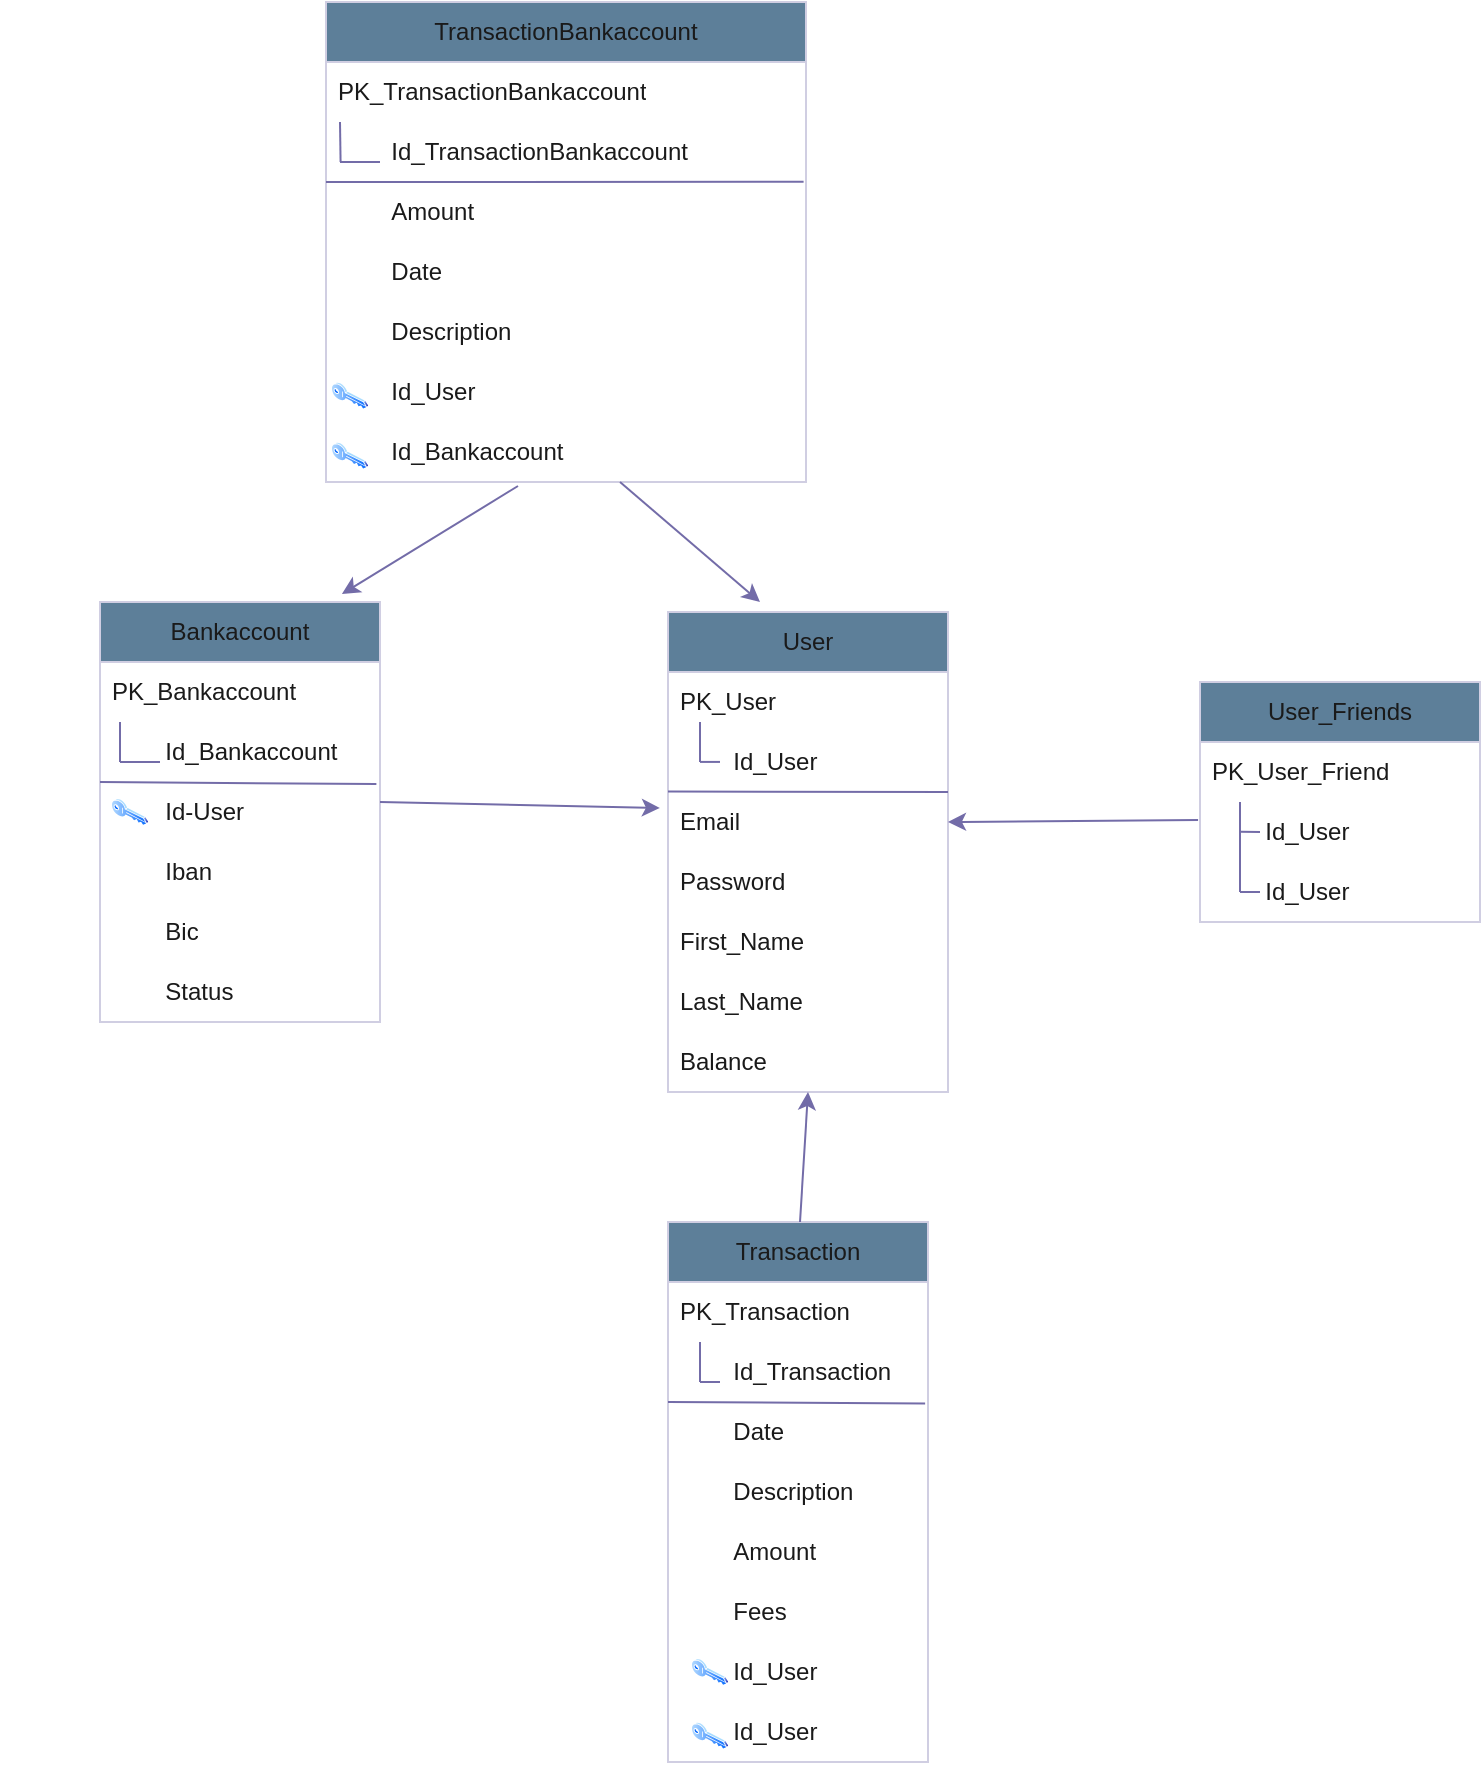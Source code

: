 <mxfile version="21.3.8" type="device">
  <diagram name="Page-1" id="48xcsCaK_z2ED6LqJK0i">
    <mxGraphModel dx="1360" dy="795" grid="1" gridSize="10" guides="1" tooltips="1" connect="1" arrows="1" fold="1" page="1" pageScale="1" pageWidth="827" pageHeight="1169" math="0" shadow="0">
      <root>
        <mxCell id="0" />
        <mxCell id="1" parent="0" />
        <mxCell id="eMPX98CfHh5o3mJ5i2Z2-1" value="TransactionBankaccount" style="swimlane;fontStyle=0;childLayout=stackLayout;horizontal=1;startSize=30;horizontalStack=0;resizeParent=1;resizeParentMax=0;resizeLast=0;collapsible=1;marginBottom=0;whiteSpace=wrap;html=1;labelBackgroundColor=none;fillColor=#5D7F99;strokeColor=#D0CEE2;fontColor=#1A1A1A;" vertex="1" parent="1">
          <mxGeometry x="173" y="10" width="240" height="240" as="geometry" />
        </mxCell>
        <mxCell id="eMPX98CfHh5o3mJ5i2Z2-2" value="PK_TransactionBankaccount" style="text;strokeColor=none;fillColor=none;align=left;verticalAlign=middle;spacingLeft=4;spacingRight=4;overflow=hidden;points=[[0,0.5],[1,0.5]];portConstraint=eastwest;rotatable=0;whiteSpace=wrap;html=1;labelBackgroundColor=none;fontColor=#1A1A1A;" vertex="1" parent="eMPX98CfHh5o3mJ5i2Z2-1">
          <mxGeometry y="30" width="240" height="30" as="geometry" />
        </mxCell>
        <mxCell id="eMPX98CfHh5o3mJ5i2Z2-64" value="" style="endArrow=none;html=1;rounded=0;labelBackgroundColor=none;strokeColor=#736CA8;fontColor=default;" edge="1" parent="eMPX98CfHh5o3mJ5i2Z2-1">
          <mxGeometry width="50" height="50" relative="1" as="geometry">
            <mxPoint x="7.29" y="80" as="sourcePoint" />
            <mxPoint x="7" y="60" as="targetPoint" />
          </mxGeometry>
        </mxCell>
        <mxCell id="eMPX98CfHh5o3mJ5i2Z2-3" value="&lt;span style=&quot;white-space: pre;&quot;&gt;&#x9;&lt;/span&gt;Id_TransactionBankaccount" style="text;strokeColor=none;fillColor=none;align=left;verticalAlign=middle;spacingLeft=4;spacingRight=4;overflow=hidden;points=[[0,0.5],[1,0.5]];portConstraint=eastwest;rotatable=0;whiteSpace=wrap;html=1;labelBackgroundColor=none;fontColor=#1A1A1A;" vertex="1" parent="eMPX98CfHh5o3mJ5i2Z2-1">
          <mxGeometry y="60" width="240" height="30" as="geometry" />
        </mxCell>
        <mxCell id="eMPX98CfHh5o3mJ5i2Z2-65" value="" style="endArrow=none;html=1;rounded=0;labelBackgroundColor=none;strokeColor=#736CA8;fontColor=default;" edge="1" parent="eMPX98CfHh5o3mJ5i2Z2-1">
          <mxGeometry width="50" height="50" relative="1" as="geometry">
            <mxPoint x="7" y="80" as="sourcePoint" />
            <mxPoint x="27" y="80" as="targetPoint" />
          </mxGeometry>
        </mxCell>
        <mxCell id="eMPX98CfHh5o3mJ5i2Z2-66" value="" style="endArrow=none;html=1;rounded=0;entryX=0.995;entryY=0.995;entryDx=0;entryDy=0;entryPerimeter=0;labelBackgroundColor=none;strokeColor=#736CA8;fontColor=default;" edge="1" parent="eMPX98CfHh5o3mJ5i2Z2-1" target="eMPX98CfHh5o3mJ5i2Z2-3">
          <mxGeometry width="50" height="50" relative="1" as="geometry">
            <mxPoint y="90" as="sourcePoint" />
            <mxPoint x="140" y="90" as="targetPoint" />
          </mxGeometry>
        </mxCell>
        <mxCell id="eMPX98CfHh5o3mJ5i2Z2-63" value="&lt;span style=&quot;white-space: pre;&quot;&gt;&#x9;&lt;/span&gt;Amount" style="text;strokeColor=none;fillColor=none;align=left;verticalAlign=middle;spacingLeft=4;spacingRight=4;overflow=hidden;points=[[0,0.5],[1,0.5]];portConstraint=eastwest;rotatable=0;whiteSpace=wrap;html=1;labelBackgroundColor=none;fontColor=#1A1A1A;" vertex="1" parent="eMPX98CfHh5o3mJ5i2Z2-1">
          <mxGeometry y="90" width="240" height="30" as="geometry" />
        </mxCell>
        <mxCell id="eMPX98CfHh5o3mJ5i2Z2-4" value="&lt;span style=&quot;white-space: pre;&quot;&gt;&#x9;&lt;/span&gt;Date" style="text;strokeColor=none;fillColor=none;align=left;verticalAlign=middle;spacingLeft=4;spacingRight=4;overflow=hidden;points=[[0,0.5],[1,0.5]];portConstraint=eastwest;rotatable=0;whiteSpace=wrap;html=1;labelBackgroundColor=none;fontColor=#1A1A1A;" vertex="1" parent="eMPX98CfHh5o3mJ5i2Z2-1">
          <mxGeometry y="120" width="240" height="30" as="geometry" />
        </mxCell>
        <mxCell id="eMPX98CfHh5o3mJ5i2Z2-5" value="&lt;span style=&quot;white-space: pre;&quot;&gt;&#x9;&lt;/span&gt;Description" style="text;strokeColor=none;fillColor=none;align=left;verticalAlign=middle;spacingLeft=4;spacingRight=4;overflow=hidden;points=[[0,0.5],[1,0.5]];portConstraint=eastwest;rotatable=0;whiteSpace=wrap;html=1;labelBackgroundColor=none;fontColor=#1A1A1A;" vertex="1" parent="eMPX98CfHh5o3mJ5i2Z2-1">
          <mxGeometry y="150" width="240" height="30" as="geometry" />
        </mxCell>
        <mxCell id="eMPX98CfHh5o3mJ5i2Z2-6" value="&lt;span style=&quot;white-space: pre;&quot;&gt;&#x9;&lt;/span&gt;Id_User" style="text;strokeColor=none;fillColor=none;align=left;verticalAlign=middle;spacingLeft=4;spacingRight=4;overflow=hidden;points=[[0,0.5],[1,0.5]];portConstraint=eastwest;rotatable=0;whiteSpace=wrap;html=1;labelBackgroundColor=none;fontColor=#1A1A1A;" vertex="1" parent="eMPX98CfHh5o3mJ5i2Z2-1">
          <mxGeometry y="180" width="240" height="30" as="geometry" />
        </mxCell>
        <mxCell id="eMPX98CfHh5o3mJ5i2Z2-7" value="&lt;span style=&quot;white-space: pre;&quot;&gt;&#x9;&lt;/span&gt;Id_Bankaccount" style="text;strokeColor=none;fillColor=none;align=left;verticalAlign=middle;spacingLeft=4;spacingRight=4;overflow=hidden;points=[[0,0.5],[1,0.5]];portConstraint=eastwest;rotatable=0;whiteSpace=wrap;html=1;labelBackgroundColor=none;fontColor=#1A1A1A;" vertex="1" parent="eMPX98CfHh5o3mJ5i2Z2-1">
          <mxGeometry y="210" width="240" height="30" as="geometry" />
        </mxCell>
        <mxCell id="eMPX98CfHh5o3mJ5i2Z2-8" value="Bankaccount" style="swimlane;fontStyle=0;childLayout=stackLayout;horizontal=1;startSize=30;horizontalStack=0;resizeParent=1;resizeParentMax=0;resizeLast=0;collapsible=1;marginBottom=0;whiteSpace=wrap;html=1;labelBackgroundColor=none;fillColor=#5D7F99;strokeColor=#D0CEE2;fontColor=#1A1A1A;" vertex="1" parent="1">
          <mxGeometry x="60" y="310" width="140" height="210" as="geometry" />
        </mxCell>
        <mxCell id="eMPX98CfHh5o3mJ5i2Z2-9" value="PK_Bankaccount" style="text;strokeColor=none;fillColor=none;align=left;verticalAlign=middle;spacingLeft=4;spacingRight=4;overflow=hidden;points=[[0,0.5],[1,0.5]];portConstraint=eastwest;rotatable=0;whiteSpace=wrap;html=1;labelBackgroundColor=none;fontColor=#1A1A1A;" vertex="1" parent="eMPX98CfHh5o3mJ5i2Z2-8">
          <mxGeometry y="30" width="140" height="30" as="geometry" />
        </mxCell>
        <mxCell id="eMPX98CfHh5o3mJ5i2Z2-60" value="" style="endArrow=none;html=1;rounded=0;labelBackgroundColor=none;strokeColor=#736CA8;fontColor=default;" edge="1" parent="eMPX98CfHh5o3mJ5i2Z2-8">
          <mxGeometry width="50" height="50" relative="1" as="geometry">
            <mxPoint x="10" y="80" as="sourcePoint" />
            <mxPoint x="10" y="60" as="targetPoint" />
          </mxGeometry>
        </mxCell>
        <mxCell id="eMPX98CfHh5o3mJ5i2Z2-59" value="&lt;div&gt;&lt;span style=&quot;white-space: pre;&quot;&gt;&#x9;&lt;/span&gt;Id_Bankaccount&lt;br&gt;&lt;/div&gt;" style="text;strokeColor=none;fillColor=none;align=left;verticalAlign=middle;spacingLeft=4;spacingRight=4;overflow=hidden;points=[[0,0.5],[1,0.5]];portConstraint=eastwest;rotatable=0;whiteSpace=wrap;html=1;labelBackgroundColor=none;fontColor=#1A1A1A;" vertex="1" parent="eMPX98CfHh5o3mJ5i2Z2-8">
          <mxGeometry y="60" width="140" height="30" as="geometry" />
        </mxCell>
        <mxCell id="eMPX98CfHh5o3mJ5i2Z2-61" value="" style="endArrow=none;html=1;rounded=0;labelBackgroundColor=none;strokeColor=#736CA8;fontColor=default;" edge="1" parent="eMPX98CfHh5o3mJ5i2Z2-8">
          <mxGeometry width="50" height="50" relative="1" as="geometry">
            <mxPoint x="10" y="80" as="sourcePoint" />
            <mxPoint x="30" y="80" as="targetPoint" />
          </mxGeometry>
        </mxCell>
        <mxCell id="eMPX98CfHh5o3mJ5i2Z2-62" value="" style="endArrow=none;html=1;rounded=0;entryX=0.987;entryY=0.034;entryDx=0;entryDy=0;entryPerimeter=0;labelBackgroundColor=none;strokeColor=#736CA8;fontColor=default;" edge="1" parent="eMPX98CfHh5o3mJ5i2Z2-8" target="eMPX98CfHh5o3mJ5i2Z2-10">
          <mxGeometry width="50" height="50" relative="1" as="geometry">
            <mxPoint y="90" as="sourcePoint" />
            <mxPoint x="120" y="90" as="targetPoint" />
          </mxGeometry>
        </mxCell>
        <mxCell id="eMPX98CfHh5o3mJ5i2Z2-10" value="&lt;span style=&quot;white-space: pre;&quot;&gt;&#x9;&lt;/span&gt;Id-User" style="text;strokeColor=none;fillColor=none;align=left;verticalAlign=middle;spacingLeft=4;spacingRight=4;overflow=hidden;points=[[0,0.5],[1,0.5]];portConstraint=eastwest;rotatable=0;whiteSpace=wrap;html=1;labelBackgroundColor=none;fontColor=#1A1A1A;" vertex="1" parent="eMPX98CfHh5o3mJ5i2Z2-8">
          <mxGeometry y="90" width="140" height="30" as="geometry" />
        </mxCell>
        <mxCell id="eMPX98CfHh5o3mJ5i2Z2-11" value="&lt;span style=&quot;white-space: pre;&quot;&gt;&#x9;&lt;/span&gt;Iban" style="text;strokeColor=none;fillColor=none;align=left;verticalAlign=middle;spacingLeft=4;spacingRight=4;overflow=hidden;points=[[0,0.5],[1,0.5]];portConstraint=eastwest;rotatable=0;whiteSpace=wrap;html=1;labelBackgroundColor=none;fontColor=#1A1A1A;" vertex="1" parent="eMPX98CfHh5o3mJ5i2Z2-8">
          <mxGeometry y="120" width="140" height="30" as="geometry" />
        </mxCell>
        <mxCell id="eMPX98CfHh5o3mJ5i2Z2-12" value="&lt;span style=&quot;white-space: pre;&quot;&gt;&#x9;&lt;/span&gt;Bic" style="text;strokeColor=none;fillColor=none;align=left;verticalAlign=middle;spacingLeft=4;spacingRight=4;overflow=hidden;points=[[0,0.5],[1,0.5]];portConstraint=eastwest;rotatable=0;whiteSpace=wrap;html=1;labelBackgroundColor=none;fontColor=#1A1A1A;" vertex="1" parent="eMPX98CfHh5o3mJ5i2Z2-8">
          <mxGeometry y="150" width="140" height="30" as="geometry" />
        </mxCell>
        <mxCell id="eMPX98CfHh5o3mJ5i2Z2-13" value="&lt;span style=&quot;white-space: pre;&quot;&gt;&#x9;&lt;/span&gt;Status" style="text;strokeColor=none;fillColor=none;align=left;verticalAlign=middle;spacingLeft=4;spacingRight=4;overflow=hidden;points=[[0,0.5],[1,0.5]];portConstraint=eastwest;rotatable=0;whiteSpace=wrap;html=1;labelBackgroundColor=none;fontColor=#1A1A1A;" vertex="1" parent="eMPX98CfHh5o3mJ5i2Z2-8">
          <mxGeometry y="180" width="140" height="30" as="geometry" />
        </mxCell>
        <mxCell id="eMPX98CfHh5o3mJ5i2Z2-14" value="User" style="swimlane;fontStyle=0;childLayout=stackLayout;horizontal=1;startSize=30;horizontalStack=0;resizeParent=1;resizeParentMax=0;resizeLast=0;collapsible=1;marginBottom=0;whiteSpace=wrap;html=1;labelBackgroundColor=none;fillColor=#5D7F99;strokeColor=#D0CEE2;fontColor=#1A1A1A;" vertex="1" parent="1">
          <mxGeometry x="344" y="315" width="140" height="240" as="geometry" />
        </mxCell>
        <mxCell id="eMPX98CfHh5o3mJ5i2Z2-15" value="PK_User" style="text;strokeColor=none;fillColor=none;align=left;verticalAlign=middle;spacingLeft=4;spacingRight=4;overflow=hidden;points=[[0,0.5],[1,0.5]];portConstraint=eastwest;rotatable=0;whiteSpace=wrap;html=1;labelBackgroundColor=none;fontColor=#1A1A1A;" vertex="1" parent="eMPX98CfHh5o3mJ5i2Z2-14">
          <mxGeometry y="30" width="140" height="30" as="geometry" />
        </mxCell>
        <mxCell id="eMPX98CfHh5o3mJ5i2Z2-55" value="" style="endArrow=none;html=1;rounded=0;labelBackgroundColor=none;strokeColor=#736CA8;fontColor=default;" edge="1" parent="eMPX98CfHh5o3mJ5i2Z2-14">
          <mxGeometry width="50" height="50" relative="1" as="geometry">
            <mxPoint x="16" y="75" as="sourcePoint" />
            <mxPoint x="16" y="55" as="targetPoint" />
          </mxGeometry>
        </mxCell>
        <mxCell id="eMPX98CfHh5o3mJ5i2Z2-57" value="" style="endArrow=none;html=1;rounded=0;labelBackgroundColor=none;strokeColor=#736CA8;fontColor=default;" edge="1" parent="eMPX98CfHh5o3mJ5i2Z2-14">
          <mxGeometry width="50" height="50" relative="1" as="geometry">
            <mxPoint x="16" y="74.96" as="sourcePoint" />
            <mxPoint x="26" y="74.96" as="targetPoint" />
            <Array as="points">
              <mxPoint x="16" y="74.96" />
            </Array>
          </mxGeometry>
        </mxCell>
        <mxCell id="eMPX98CfHh5o3mJ5i2Z2-16" value="&lt;span style=&quot;white-space: pre;&quot;&gt;&#x9;&lt;/span&gt;Id_User" style="text;strokeColor=none;fillColor=none;align=left;verticalAlign=middle;spacingLeft=4;spacingRight=4;overflow=hidden;points=[[0,0.5],[1,0.5]];portConstraint=eastwest;rotatable=0;whiteSpace=wrap;html=1;labelBackgroundColor=none;fontColor=#1A1A1A;" vertex="1" parent="eMPX98CfHh5o3mJ5i2Z2-14">
          <mxGeometry y="60" width="140" height="30" as="geometry" />
        </mxCell>
        <mxCell id="eMPX98CfHh5o3mJ5i2Z2-58" value="" style="endArrow=none;html=1;rounded=0;entryX=1;entryY=0;entryDx=0;entryDy=0;entryPerimeter=0;labelBackgroundColor=none;strokeColor=#736CA8;fontColor=default;" edge="1" parent="eMPX98CfHh5o3mJ5i2Z2-14" target="eMPX98CfHh5o3mJ5i2Z2-51">
          <mxGeometry width="50" height="50" relative="1" as="geometry">
            <mxPoint y="89.8" as="sourcePoint" />
            <mxPoint x="120" y="89.8" as="targetPoint" />
          </mxGeometry>
        </mxCell>
        <mxCell id="eMPX98CfHh5o3mJ5i2Z2-51" value="Email" style="text;strokeColor=none;fillColor=none;align=left;verticalAlign=middle;spacingLeft=4;spacingRight=4;overflow=hidden;points=[[0,0.5],[1,0.5]];portConstraint=eastwest;rotatable=0;whiteSpace=wrap;html=1;labelBackgroundColor=none;fontColor=#1A1A1A;" vertex="1" parent="eMPX98CfHh5o3mJ5i2Z2-14">
          <mxGeometry y="90" width="140" height="30" as="geometry" />
        </mxCell>
        <mxCell id="eMPX98CfHh5o3mJ5i2Z2-17" value="Password" style="text;strokeColor=none;fillColor=none;align=left;verticalAlign=middle;spacingLeft=4;spacingRight=4;overflow=hidden;points=[[0,0.5],[1,0.5]];portConstraint=eastwest;rotatable=0;whiteSpace=wrap;html=1;labelBackgroundColor=none;fontColor=#1A1A1A;" vertex="1" parent="eMPX98CfHh5o3mJ5i2Z2-14">
          <mxGeometry y="120" width="140" height="30" as="geometry" />
        </mxCell>
        <mxCell id="eMPX98CfHh5o3mJ5i2Z2-18" value="First_Name" style="text;strokeColor=none;fillColor=none;align=left;verticalAlign=middle;spacingLeft=4;spacingRight=4;overflow=hidden;points=[[0,0.5],[1,0.5]];portConstraint=eastwest;rotatable=0;whiteSpace=wrap;html=1;labelBackgroundColor=none;fontColor=#1A1A1A;" vertex="1" parent="eMPX98CfHh5o3mJ5i2Z2-14">
          <mxGeometry y="150" width="140" height="30" as="geometry" />
        </mxCell>
        <mxCell id="eMPX98CfHh5o3mJ5i2Z2-19" value="Last_Name" style="text;strokeColor=none;fillColor=none;align=left;verticalAlign=middle;spacingLeft=4;spacingRight=4;overflow=hidden;points=[[0,0.5],[1,0.5]];portConstraint=eastwest;rotatable=0;whiteSpace=wrap;html=1;labelBackgroundColor=none;fontColor=#1A1A1A;" vertex="1" parent="eMPX98CfHh5o3mJ5i2Z2-14">
          <mxGeometry y="180" width="140" height="30" as="geometry" />
        </mxCell>
        <mxCell id="eMPX98CfHh5o3mJ5i2Z2-20" value="Balance" style="text;strokeColor=none;fillColor=none;align=left;verticalAlign=middle;spacingLeft=4;spacingRight=4;overflow=hidden;points=[[0,0.5],[1,0.5]];portConstraint=eastwest;rotatable=0;whiteSpace=wrap;html=1;labelBackgroundColor=none;fontColor=#1A1A1A;" vertex="1" parent="eMPX98CfHh5o3mJ5i2Z2-14">
          <mxGeometry y="210" width="140" height="30" as="geometry" />
        </mxCell>
        <mxCell id="eMPX98CfHh5o3mJ5i2Z2-21" value="User_Friends" style="swimlane;fontStyle=0;childLayout=stackLayout;horizontal=1;startSize=30;horizontalStack=0;resizeParent=1;resizeParentMax=0;resizeLast=0;collapsible=1;marginBottom=0;whiteSpace=wrap;html=1;labelBackgroundColor=none;fillColor=#5D7F99;strokeColor=#D0CEE2;fontColor=#1A1A1A;" vertex="1" parent="1">
          <mxGeometry x="610" y="350" width="140" height="120" as="geometry" />
        </mxCell>
        <mxCell id="eMPX98CfHh5o3mJ5i2Z2-22" value="PK_User_Friend" style="text;strokeColor=none;fillColor=none;align=left;verticalAlign=middle;spacingLeft=4;spacingRight=4;overflow=hidden;points=[[0,0.5],[1,0.5]];portConstraint=eastwest;rotatable=0;whiteSpace=wrap;html=1;labelBackgroundColor=none;fontColor=#1A1A1A;" vertex="1" parent="eMPX98CfHh5o3mJ5i2Z2-21">
          <mxGeometry y="30" width="140" height="30" as="geometry" />
        </mxCell>
        <mxCell id="eMPX98CfHh5o3mJ5i2Z2-47" value="" style="endArrow=none;html=1;rounded=0;exitX=0.143;exitY=0.5;exitDx=0;exitDy=0;exitPerimeter=0;labelBackgroundColor=none;strokeColor=#736CA8;fontColor=default;" edge="1" parent="eMPX98CfHh5o3mJ5i2Z2-21" source="eMPX98CfHh5o3mJ5i2Z2-44">
          <mxGeometry width="50" height="50" relative="1" as="geometry">
            <mxPoint x="-30" y="110" as="sourcePoint" />
            <mxPoint x="20" y="60" as="targetPoint" />
          </mxGeometry>
        </mxCell>
        <mxCell id="eMPX98CfHh5o3mJ5i2Z2-23" value="&lt;span style=&quot;white-space: pre;&quot;&gt;&#x9;&lt;/span&gt;Id_User" style="text;strokeColor=none;fillColor=none;align=left;verticalAlign=middle;spacingLeft=4;spacingRight=4;overflow=hidden;points=[[0,0.5],[1,0.5]];portConstraint=eastwest;rotatable=0;whiteSpace=wrap;html=1;labelBackgroundColor=none;fontColor=#1A1A1A;" vertex="1" parent="eMPX98CfHh5o3mJ5i2Z2-21">
          <mxGeometry y="60" width="140" height="30" as="geometry" />
        </mxCell>
        <mxCell id="eMPX98CfHh5o3mJ5i2Z2-49" value="" style="endArrow=none;html=1;rounded=0;labelBackgroundColor=none;strokeColor=#736CA8;fontColor=default;" edge="1" parent="eMPX98CfHh5o3mJ5i2Z2-21">
          <mxGeometry width="50" height="50" relative="1" as="geometry">
            <mxPoint x="20" y="74.88" as="sourcePoint" />
            <mxPoint x="30" y="75" as="targetPoint" />
          </mxGeometry>
        </mxCell>
        <mxCell id="eMPX98CfHh5o3mJ5i2Z2-50" value="" style="endArrow=none;html=1;rounded=0;labelBackgroundColor=none;strokeColor=#736CA8;fontColor=default;" edge="1" parent="eMPX98CfHh5o3mJ5i2Z2-21">
          <mxGeometry width="50" height="50" relative="1" as="geometry">
            <mxPoint x="20" y="104.94" as="sourcePoint" />
            <mxPoint x="30" y="105.06" as="targetPoint" />
            <Array as="points">
              <mxPoint x="20" y="105.06" />
            </Array>
          </mxGeometry>
        </mxCell>
        <mxCell id="eMPX98CfHh5o3mJ5i2Z2-44" value="&lt;span style=&quot;white-space: pre;&quot;&gt;&#x9;&lt;/span&gt;Id_User" style="text;strokeColor=none;fillColor=none;align=left;verticalAlign=middle;spacingLeft=4;spacingRight=4;overflow=hidden;points=[[0,0.5],[1,0.5]];portConstraint=eastwest;rotatable=0;whiteSpace=wrap;html=1;labelBackgroundColor=none;fontColor=#1A1A1A;" vertex="1" parent="eMPX98CfHh5o3mJ5i2Z2-21">
          <mxGeometry y="90" width="140" height="30" as="geometry" />
        </mxCell>
        <mxCell id="eMPX98CfHh5o3mJ5i2Z2-24" value="Transaction" style="swimlane;fontStyle=0;childLayout=stackLayout;horizontal=1;startSize=30;horizontalStack=0;resizeParent=1;resizeParentMax=0;resizeLast=0;collapsible=1;marginBottom=0;whiteSpace=wrap;html=1;labelBackgroundColor=none;fillColor=#5D7F99;strokeColor=#D0CEE2;fontColor=#1A1A1A;" vertex="1" parent="1">
          <mxGeometry x="344" y="620" width="130" height="270" as="geometry" />
        </mxCell>
        <mxCell id="eMPX98CfHh5o3mJ5i2Z2-25" value="PK_Transaction" style="text;strokeColor=none;fillColor=none;align=left;verticalAlign=middle;spacingLeft=4;spacingRight=4;overflow=hidden;points=[[0,0.5],[1,0.5]];portConstraint=eastwest;rotatable=0;whiteSpace=wrap;html=1;labelBackgroundColor=none;fontColor=#1A1A1A;" vertex="1" parent="eMPX98CfHh5o3mJ5i2Z2-24">
          <mxGeometry y="30" width="130" height="30" as="geometry" />
        </mxCell>
        <mxCell id="eMPX98CfHh5o3mJ5i2Z2-68" value="" style="endArrow=none;html=1;rounded=0;labelBackgroundColor=none;strokeColor=#736CA8;fontColor=default;" edge="1" parent="eMPX98CfHh5o3mJ5i2Z2-24">
          <mxGeometry width="50" height="50" relative="1" as="geometry">
            <mxPoint x="16" y="80" as="sourcePoint" />
            <mxPoint x="16" y="60" as="targetPoint" />
          </mxGeometry>
        </mxCell>
        <mxCell id="eMPX98CfHh5o3mJ5i2Z2-67" value="&lt;span style=&quot;white-space: pre;&quot;&gt;&#x9;&lt;/span&gt;Id_Transaction" style="text;strokeColor=none;fillColor=none;align=left;verticalAlign=middle;spacingLeft=4;spacingRight=4;overflow=hidden;points=[[0,0.5],[1,0.5]];portConstraint=eastwest;rotatable=0;whiteSpace=wrap;html=1;labelBackgroundColor=none;fontColor=#1A1A1A;" vertex="1" parent="eMPX98CfHh5o3mJ5i2Z2-24">
          <mxGeometry y="60" width="130" height="30" as="geometry" />
        </mxCell>
        <mxCell id="eMPX98CfHh5o3mJ5i2Z2-69" value="" style="endArrow=none;html=1;rounded=0;labelBackgroundColor=none;strokeColor=#736CA8;fontColor=default;" edge="1" parent="eMPX98CfHh5o3mJ5i2Z2-24">
          <mxGeometry width="50" height="50" relative="1" as="geometry">
            <mxPoint x="16" y="80" as="sourcePoint" />
            <mxPoint x="26" y="80" as="targetPoint" />
          </mxGeometry>
        </mxCell>
        <mxCell id="eMPX98CfHh5o3mJ5i2Z2-70" value="" style="endArrow=none;html=1;rounded=0;entryX=0.989;entryY=0.027;entryDx=0;entryDy=0;entryPerimeter=0;labelBackgroundColor=none;strokeColor=#736CA8;fontColor=default;" edge="1" parent="eMPX98CfHh5o3mJ5i2Z2-24" target="eMPX98CfHh5o3mJ5i2Z2-26">
          <mxGeometry width="50" height="50" relative="1" as="geometry">
            <mxPoint y="90" as="sourcePoint" />
            <mxPoint x="146" y="90" as="targetPoint" />
          </mxGeometry>
        </mxCell>
        <mxCell id="eMPX98CfHh5o3mJ5i2Z2-26" value="&lt;span style=&quot;white-space: pre;&quot;&gt;&#x9;&lt;/span&gt;Date" style="text;strokeColor=none;fillColor=none;align=left;verticalAlign=middle;spacingLeft=4;spacingRight=4;overflow=hidden;points=[[0,0.5],[1,0.5]];portConstraint=eastwest;rotatable=0;whiteSpace=wrap;html=1;labelBackgroundColor=none;fontColor=#1A1A1A;" vertex="1" parent="eMPX98CfHh5o3mJ5i2Z2-24">
          <mxGeometry y="90" width="130" height="30" as="geometry" />
        </mxCell>
        <mxCell id="eMPX98CfHh5o3mJ5i2Z2-27" value="&lt;span style=&quot;white-space: pre;&quot;&gt;&#x9;&lt;/span&gt;Description" style="text;strokeColor=none;fillColor=none;align=left;verticalAlign=middle;spacingLeft=4;spacingRight=4;overflow=hidden;points=[[0,0.5],[1,0.5]];portConstraint=eastwest;rotatable=0;whiteSpace=wrap;html=1;labelBackgroundColor=none;fontColor=#1A1A1A;" vertex="1" parent="eMPX98CfHh5o3mJ5i2Z2-24">
          <mxGeometry y="120" width="130" height="30" as="geometry" />
        </mxCell>
        <mxCell id="eMPX98CfHh5o3mJ5i2Z2-28" value="&lt;span style=&quot;white-space: pre;&quot;&gt;&#x9;&lt;/span&gt;Amount" style="text;strokeColor=none;fillColor=none;align=left;verticalAlign=middle;spacingLeft=4;spacingRight=4;overflow=hidden;points=[[0,0.5],[1,0.5]];portConstraint=eastwest;rotatable=0;whiteSpace=wrap;html=1;labelBackgroundColor=none;fontColor=#1A1A1A;" vertex="1" parent="eMPX98CfHh5o3mJ5i2Z2-24">
          <mxGeometry y="150" width="130" height="30" as="geometry" />
        </mxCell>
        <mxCell id="eMPX98CfHh5o3mJ5i2Z2-29" value="&lt;span style=&quot;white-space: pre;&quot;&gt;&#x9;&lt;/span&gt;Fees" style="text;strokeColor=none;fillColor=none;align=left;verticalAlign=middle;spacingLeft=4;spacingRight=4;overflow=hidden;points=[[0,0.5],[1,0.5]];portConstraint=eastwest;rotatable=0;whiteSpace=wrap;html=1;labelBackgroundColor=none;fontColor=#1A1A1A;" vertex="1" parent="eMPX98CfHh5o3mJ5i2Z2-24">
          <mxGeometry y="180" width="130" height="30" as="geometry" />
        </mxCell>
        <mxCell id="eMPX98CfHh5o3mJ5i2Z2-30" value="&lt;span style=&quot;white-space: pre;&quot;&gt;&#x9;&lt;/span&gt;Id_User" style="text;strokeColor=none;fillColor=none;align=left;verticalAlign=middle;spacingLeft=4;spacingRight=4;overflow=hidden;points=[[0,0.5],[1,0.5]];portConstraint=eastwest;rotatable=0;whiteSpace=wrap;html=1;labelBackgroundColor=none;fontColor=#1A1A1A;" vertex="1" parent="eMPX98CfHh5o3mJ5i2Z2-24">
          <mxGeometry y="210" width="130" height="30" as="geometry" />
        </mxCell>
        <mxCell id="eMPX98CfHh5o3mJ5i2Z2-31" value="&lt;span style=&quot;white-space: pre;&quot;&gt;&#x9;&lt;/span&gt;Id_User" style="text;strokeColor=none;fillColor=none;align=left;verticalAlign=middle;spacingLeft=4;spacingRight=4;overflow=hidden;points=[[0,0.5],[1,0.5]];portConstraint=eastwest;rotatable=0;whiteSpace=wrap;html=1;labelBackgroundColor=none;fontColor=#1A1A1A;" vertex="1" parent="eMPX98CfHh5o3mJ5i2Z2-24">
          <mxGeometry y="240" width="130" height="30" as="geometry" />
        </mxCell>
        <mxCell id="eMPX98CfHh5o3mJ5i2Z2-71" value="" style="endArrow=classic;html=1;rounded=0;entryX=1;entryY=0.5;entryDx=0;entryDy=0;exitX=-0.007;exitY=0.3;exitDx=0;exitDy=0;exitPerimeter=0;strokeColor=#736CA8;labelBackgroundColor=none;fontColor=default;" edge="1" parent="1" source="eMPX98CfHh5o3mJ5i2Z2-23" target="eMPX98CfHh5o3mJ5i2Z2-51">
          <mxGeometry width="50" height="50" relative="1" as="geometry">
            <mxPoint x="530" y="420" as="sourcePoint" />
            <mxPoint x="580" y="370" as="targetPoint" />
          </mxGeometry>
        </mxCell>
        <mxCell id="eMPX98CfHh5o3mJ5i2Z2-72" value="" style="endArrow=classic;html=1;rounded=0;entryX=0.5;entryY=1;entryDx=0;entryDy=0;labelBackgroundColor=none;strokeColor=#736CA8;fontColor=default;" edge="1" parent="1" target="eMPX98CfHh5o3mJ5i2Z2-14">
          <mxGeometry width="50" height="50" relative="1" as="geometry">
            <mxPoint x="410" y="620" as="sourcePoint" />
            <mxPoint x="460" y="570" as="targetPoint" />
          </mxGeometry>
        </mxCell>
        <mxCell id="eMPX98CfHh5o3mJ5i2Z2-73" value="" style="endArrow=classic;html=1;rounded=0;entryX=-0.029;entryY=0.267;entryDx=0;entryDy=0;entryPerimeter=0;labelBackgroundColor=none;strokeColor=#736CA8;fontColor=default;" edge="1" parent="1" target="eMPX98CfHh5o3mJ5i2Z2-51">
          <mxGeometry width="50" height="50" relative="1" as="geometry">
            <mxPoint x="200" y="410" as="sourcePoint" />
            <mxPoint x="250" y="360" as="targetPoint" />
          </mxGeometry>
        </mxCell>
        <mxCell id="eMPX98CfHh5o3mJ5i2Z2-74" value="" style="endArrow=classic;html=1;rounded=0;labelBackgroundColor=none;strokeColor=#736CA8;fontColor=default;" edge="1" parent="1">
          <mxGeometry width="50" height="50" relative="1" as="geometry">
            <mxPoint x="320" y="250" as="sourcePoint" />
            <mxPoint x="390" y="310" as="targetPoint" />
          </mxGeometry>
        </mxCell>
        <mxCell id="eMPX98CfHh5o3mJ5i2Z2-75" value="" style="endArrow=classic;html=1;rounded=0;entryX=0.864;entryY=-0.019;entryDx=0;entryDy=0;entryPerimeter=0;exitX=0.4;exitY=1.067;exitDx=0;exitDy=0;exitPerimeter=0;labelBackgroundColor=none;strokeColor=#736CA8;fontColor=default;" edge="1" parent="1" source="eMPX98CfHh5o3mJ5i2Z2-7" target="eMPX98CfHh5o3mJ5i2Z2-8">
          <mxGeometry width="50" height="50" relative="1" as="geometry">
            <mxPoint x="330" y="260" as="sourcePoint" />
            <mxPoint x="400" y="320" as="targetPoint" />
            <Array as="points" />
          </mxGeometry>
        </mxCell>
        <mxCell id="eMPX98CfHh5o3mJ5i2Z2-76" value="" style="image;aspect=fixed;perimeter=ellipsePerimeter;html=1;align=center;shadow=0;dashed=0;spacingTop=3;image=img/lib/active_directory/key.svg;strokeColor=#D0CEE2;fontColor=#1A1A1A;fillColor=#5D7F99;" vertex="1" parent="1">
          <mxGeometry x="300" y="838.13" width="130" height="13.74" as="geometry" />
        </mxCell>
        <mxCell id="eMPX98CfHh5o3mJ5i2Z2-78" value="" style="image;aspect=fixed;perimeter=ellipsePerimeter;html=1;align=center;shadow=0;dashed=0;spacingTop=3;image=img/lib/active_directory/key.svg;strokeColor=#D0CEE2;fontColor=#1A1A1A;fillColor=#5D7F99;" vertex="1" parent="1">
          <mxGeometry x="300" y="870" width="130" height="13.74" as="geometry" />
        </mxCell>
        <mxCell id="eMPX98CfHh5o3mJ5i2Z2-79" value="" style="image;aspect=fixed;perimeter=ellipsePerimeter;html=1;align=center;shadow=0;dashed=0;spacingTop=3;image=img/lib/active_directory/key.svg;strokeColor=#D0CEE2;fontColor=#1A1A1A;fillColor=#5D7F99;" vertex="1" parent="1">
          <mxGeometry x="10" y="408.13" width="130" height="13.74" as="geometry" />
        </mxCell>
        <mxCell id="eMPX98CfHh5o3mJ5i2Z2-80" value="" style="image;aspect=fixed;perimeter=ellipsePerimeter;html=1;align=center;shadow=0;dashed=0;spacingTop=3;image=img/lib/active_directory/key.svg;strokeColor=#D0CEE2;fontColor=#1A1A1A;fillColor=#5D7F99;" vertex="1" parent="1">
          <mxGeometry x="120" y="200" width="130" height="13.74" as="geometry" />
        </mxCell>
        <mxCell id="eMPX98CfHh5o3mJ5i2Z2-81" value="" style="image;aspect=fixed;perimeter=ellipsePerimeter;html=1;align=center;shadow=0;dashed=0;spacingTop=3;image=img/lib/active_directory/key.svg;strokeColor=#D0CEE2;fontColor=#1A1A1A;fillColor=#5D7F99;" vertex="1" parent="1">
          <mxGeometry x="120" y="230" width="130" height="13.74" as="geometry" />
        </mxCell>
      </root>
    </mxGraphModel>
  </diagram>
</mxfile>
